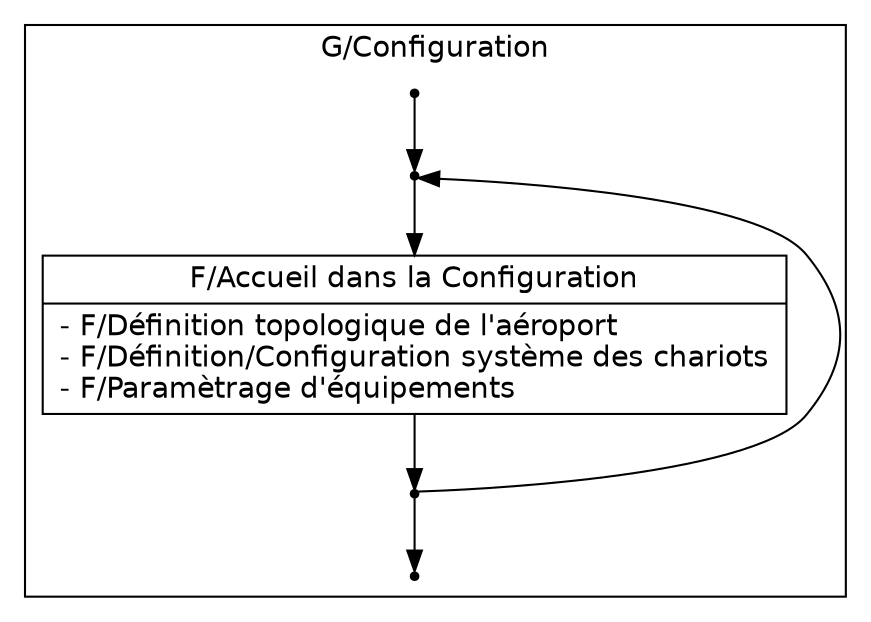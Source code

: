 digraph {
	
	fontname = "Bitstream Vera Sans"
	
	node [
		fontname = "Bitstream Vera Sans"
		shape = "record"
	]
	
	edge [
		fontname = "Bitstream Vera Sans"
	]

	subgraph clusterConfiguration {
		label = "G/Configuration"
		
		begin [
			shape = "point"
		]

		end [
			shape = "point"
		]
				
		up [
			shape = "point"
		]
	
		down [
			shape = "point"
		]
		
		AccueilConfiguration [
			label = "{F/Accueil dans la Configuration|- F/Définition topologique de l'aéroport\l- F/Définition/Configuration système des chariots\l- F/Paramètrage d'équipements\l}"
		]
		
	}

	begin -> up
	
	up -> AccueilConfiguration -> down
	
	down -> up [ constraint = false ]
	down -> end
	
}